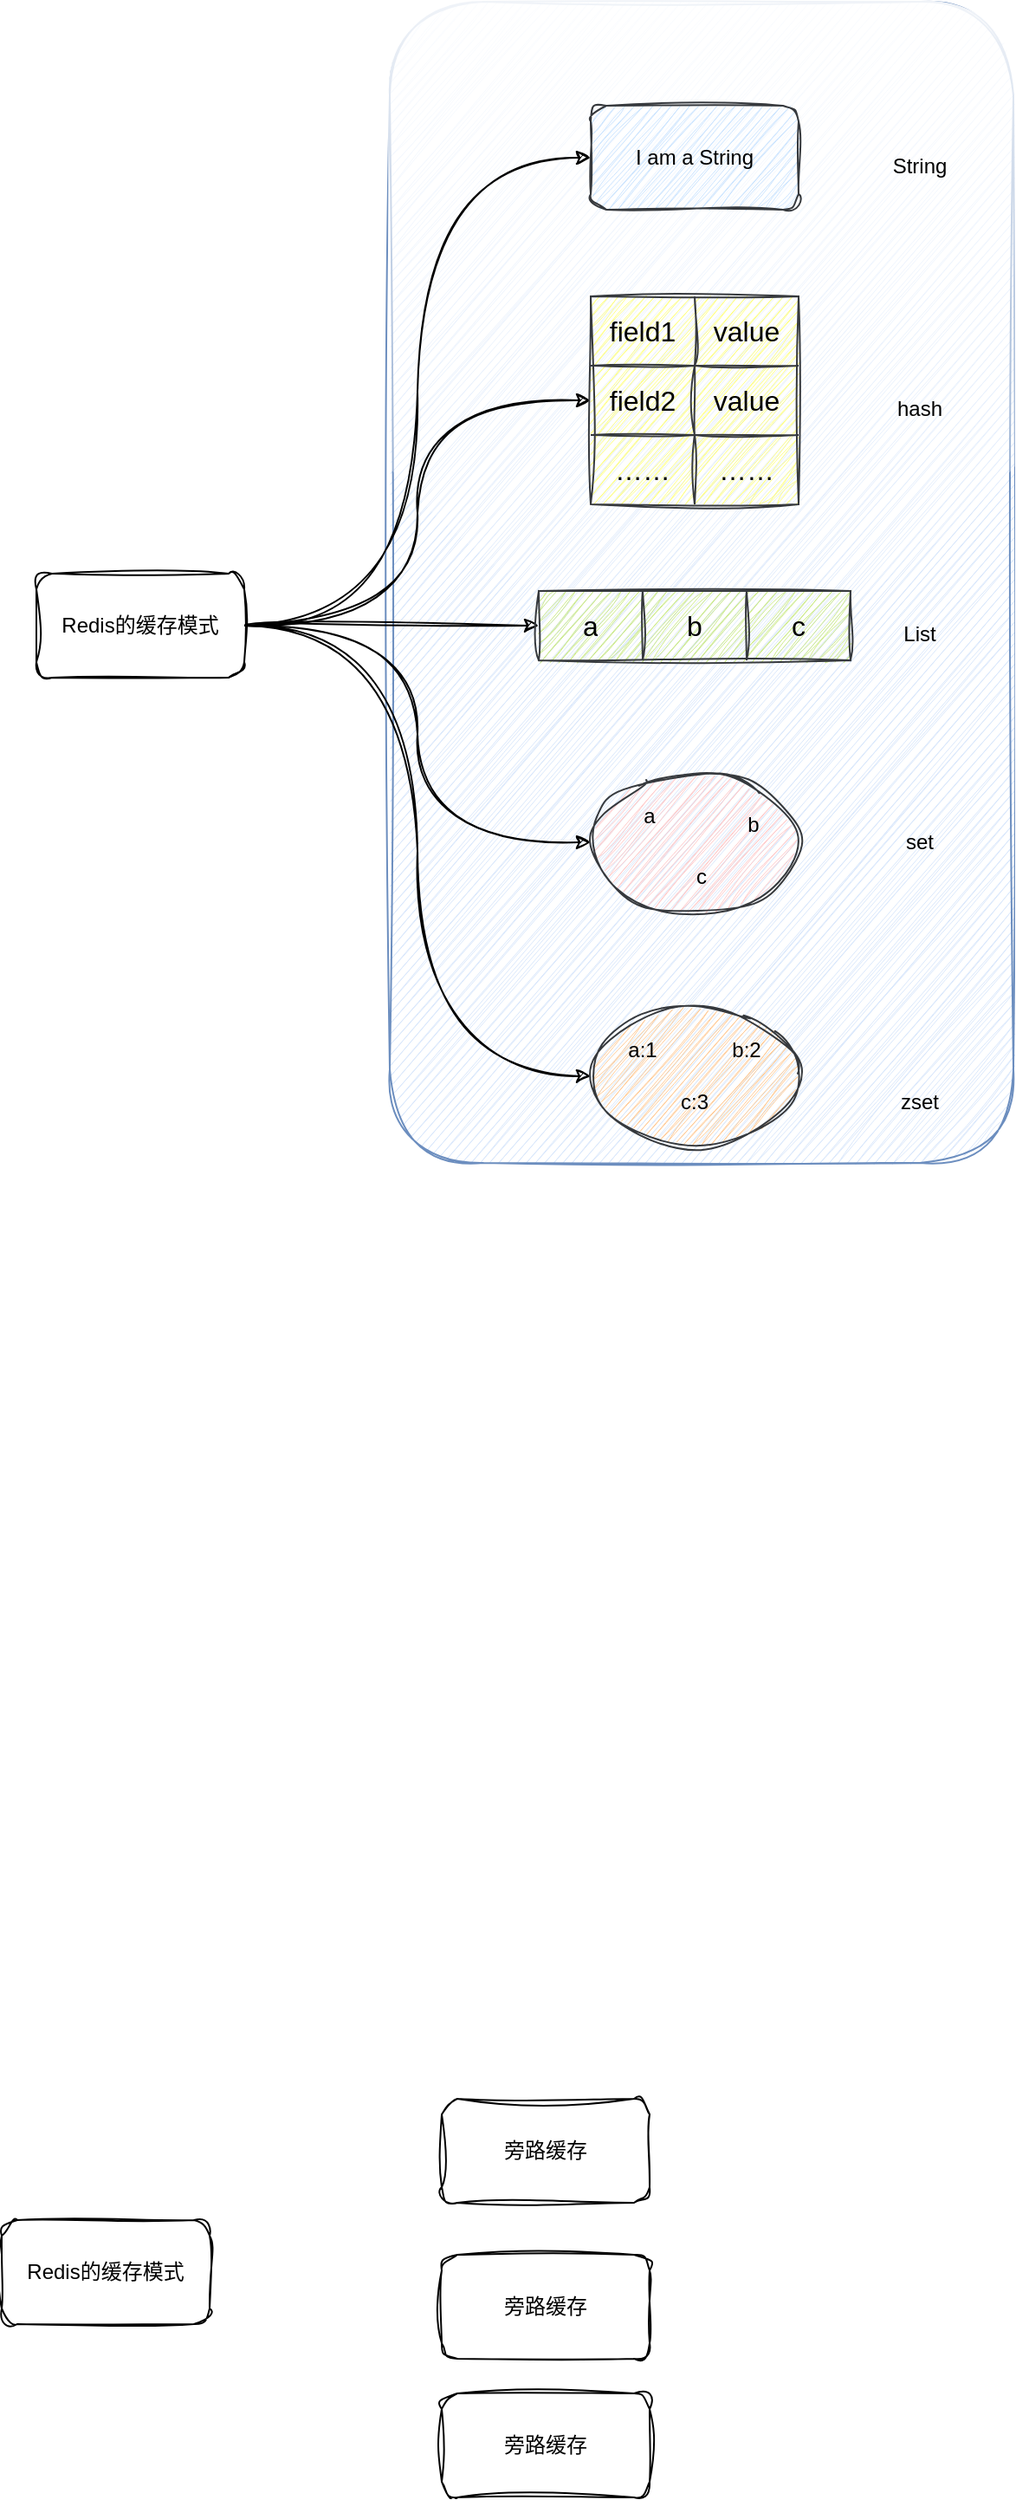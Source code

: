<mxfile version="27.1.6">
  <diagram name="第 1 页" id="JpC9TxQQeZvs9j9csCjL">
    <mxGraphModel dx="1213" dy="730" grid="1" gridSize="10" guides="1" tooltips="1" connect="1" arrows="1" fold="1" page="1" pageScale="1" pageWidth="827" pageHeight="1169" math="0" shadow="0">
      <root>
        <mxCell id="0" />
        <mxCell id="1" parent="0" />
        <mxCell id="3jgPLl_u1BnSBH8BocPv-46" value="" style="whiteSpace=wrap;html=1;rounded=1;glass=1;sketch=1;curveFitting=1;jiggle=2;fillColor=#dae8fc;strokeColor=#6c8ebf;" vertex="1" parent="1">
          <mxGeometry x="264" y="100" width="360" height="670" as="geometry" />
        </mxCell>
        <mxCell id="3jgPLl_u1BnSBH8BocPv-54" style="edgeStyle=orthogonalEdgeStyle;rounded=0;orthogonalLoop=1;jettySize=auto;html=1;exitX=1;exitY=0.5;exitDx=0;exitDy=0;entryX=0;entryY=0.5;entryDx=0;entryDy=0;curved=1;sketch=1;curveFitting=1;jiggle=2;" edge="1" parent="1" source="3jgPLl_u1BnSBH8BocPv-6" target="3jgPLl_u1BnSBH8BocPv-7">
          <mxGeometry relative="1" as="geometry" />
        </mxCell>
        <mxCell id="3jgPLl_u1BnSBH8BocPv-55" style="edgeStyle=orthogonalEdgeStyle;rounded=0;orthogonalLoop=1;jettySize=auto;html=1;exitX=1;exitY=0.5;exitDx=0;exitDy=0;curved=1;sketch=1;curveFitting=1;jiggle=2;" edge="1" parent="1" source="3jgPLl_u1BnSBH8BocPv-6" target="3jgPLl_u1BnSBH8BocPv-14">
          <mxGeometry relative="1" as="geometry" />
        </mxCell>
        <mxCell id="3jgPLl_u1BnSBH8BocPv-56" style="edgeStyle=orthogonalEdgeStyle;rounded=0;orthogonalLoop=1;jettySize=auto;html=1;exitX=1;exitY=0.5;exitDx=0;exitDy=0;curved=1;sketch=1;curveFitting=1;jiggle=2;" edge="1" parent="1" source="3jgPLl_u1BnSBH8BocPv-6" target="3jgPLl_u1BnSBH8BocPv-24">
          <mxGeometry relative="1" as="geometry" />
        </mxCell>
        <mxCell id="3jgPLl_u1BnSBH8BocPv-59" style="edgeStyle=orthogonalEdgeStyle;rounded=0;orthogonalLoop=1;jettySize=auto;html=1;exitX=1;exitY=0.5;exitDx=0;exitDy=0;entryX=0;entryY=0.5;entryDx=0;entryDy=0;curved=1;sketch=1;curveFitting=1;jiggle=2;" edge="1" parent="1" source="3jgPLl_u1BnSBH8BocPv-6" target="3jgPLl_u1BnSBH8BocPv-37">
          <mxGeometry relative="1" as="geometry" />
        </mxCell>
        <mxCell id="3jgPLl_u1BnSBH8BocPv-60" style="edgeStyle=orthogonalEdgeStyle;rounded=0;orthogonalLoop=1;jettySize=auto;html=1;exitX=1;exitY=0.5;exitDx=0;exitDy=0;entryX=0;entryY=0.5;entryDx=0;entryDy=0;curved=1;sketch=1;curveFitting=1;jiggle=2;" edge="1" parent="1" source="3jgPLl_u1BnSBH8BocPv-6" target="3jgPLl_u1BnSBH8BocPv-41">
          <mxGeometry relative="1" as="geometry" />
        </mxCell>
        <mxCell id="3jgPLl_u1BnSBH8BocPv-6" value="Redis的缓存模式" style="rounded=1;whiteSpace=wrap;html=1;sketch=1;curveFitting=1;jiggle=2;" vertex="1" parent="1">
          <mxGeometry x="60" y="430" width="120" height="60" as="geometry" />
        </mxCell>
        <mxCell id="3jgPLl_u1BnSBH8BocPv-7" value="I am a String" style="rounded=1;whiteSpace=wrap;html=1;sketch=1;curveFitting=1;jiggle=2;fillColor=#cce5ff;strokeColor=#36393d;" vertex="1" parent="1">
          <mxGeometry x="380" y="160" width="120" height="60" as="geometry" />
        </mxCell>
        <mxCell id="3jgPLl_u1BnSBH8BocPv-9" value="" style="shape=table;startSize=0;container=1;collapsible=0;childLayout=tableLayout;fontSize=16;fillColor=#ffff88;strokeColor=#36393d;rounded=1;sketch=1;curveFitting=1;jiggle=2;swimlaneLine=0;" vertex="1" parent="1">
          <mxGeometry x="380" y="270" width="120" height="120" as="geometry" />
        </mxCell>
        <mxCell id="3jgPLl_u1BnSBH8BocPv-10" value="" style="shape=tableRow;horizontal=0;startSize=0;swimlaneHead=0;swimlaneBody=0;strokeColor=inherit;top=0;left=0;bottom=0;right=0;collapsible=0;dropTarget=0;fillColor=none;points=[[0,0.5],[1,0.5]];portConstraint=eastwest;fontSize=16;" vertex="1" parent="3jgPLl_u1BnSBH8BocPv-9">
          <mxGeometry width="120" height="40" as="geometry" />
        </mxCell>
        <mxCell id="3jgPLl_u1BnSBH8BocPv-11" value="field1" style="shape=partialRectangle;html=1;whiteSpace=wrap;connectable=0;strokeColor=inherit;overflow=hidden;fillColor=none;top=0;left=0;bottom=0;right=0;pointerEvents=1;fontSize=16;" vertex="1" parent="3jgPLl_u1BnSBH8BocPv-10">
          <mxGeometry width="60" height="40" as="geometry">
            <mxRectangle width="60" height="40" as="alternateBounds" />
          </mxGeometry>
        </mxCell>
        <mxCell id="3jgPLl_u1BnSBH8BocPv-12" value="value" style="shape=partialRectangle;html=1;whiteSpace=wrap;connectable=0;strokeColor=inherit;overflow=hidden;fillColor=none;top=0;left=0;bottom=0;right=0;pointerEvents=1;fontSize=16;" vertex="1" parent="3jgPLl_u1BnSBH8BocPv-10">
          <mxGeometry x="60" width="60" height="40" as="geometry">
            <mxRectangle width="60" height="40" as="alternateBounds" />
          </mxGeometry>
        </mxCell>
        <mxCell id="3jgPLl_u1BnSBH8BocPv-14" value="" style="shape=tableRow;horizontal=0;startSize=0;swimlaneHead=0;swimlaneBody=0;strokeColor=inherit;top=0;left=0;bottom=0;right=0;collapsible=0;dropTarget=0;fillColor=none;points=[[0,0.5],[1,0.5]];portConstraint=eastwest;fontSize=16;" vertex="1" parent="3jgPLl_u1BnSBH8BocPv-9">
          <mxGeometry y="40" width="120" height="40" as="geometry" />
        </mxCell>
        <mxCell id="3jgPLl_u1BnSBH8BocPv-15" value="field2" style="shape=partialRectangle;html=1;whiteSpace=wrap;connectable=0;strokeColor=inherit;overflow=hidden;fillColor=none;top=0;left=0;bottom=0;right=0;pointerEvents=1;fontSize=16;" vertex="1" parent="3jgPLl_u1BnSBH8BocPv-14">
          <mxGeometry width="60" height="40" as="geometry">
            <mxRectangle width="60" height="40" as="alternateBounds" />
          </mxGeometry>
        </mxCell>
        <mxCell id="3jgPLl_u1BnSBH8BocPv-16" value="value" style="shape=partialRectangle;html=1;whiteSpace=wrap;connectable=0;strokeColor=inherit;overflow=hidden;fillColor=none;top=0;left=0;bottom=0;right=0;pointerEvents=1;fontSize=16;" vertex="1" parent="3jgPLl_u1BnSBH8BocPv-14">
          <mxGeometry x="60" width="60" height="40" as="geometry">
            <mxRectangle width="60" height="40" as="alternateBounds" />
          </mxGeometry>
        </mxCell>
        <mxCell id="3jgPLl_u1BnSBH8BocPv-18" value="" style="shape=tableRow;horizontal=0;startSize=0;swimlaneHead=0;swimlaneBody=0;strokeColor=inherit;top=0;left=0;bottom=0;right=0;collapsible=0;dropTarget=0;fillColor=none;points=[[0,0.5],[1,0.5]];portConstraint=eastwest;fontSize=16;" vertex="1" parent="3jgPLl_u1BnSBH8BocPv-9">
          <mxGeometry y="80" width="120" height="40" as="geometry" />
        </mxCell>
        <mxCell id="3jgPLl_u1BnSBH8BocPv-19" value="……" style="shape=partialRectangle;html=1;whiteSpace=wrap;connectable=0;strokeColor=inherit;overflow=hidden;fillColor=none;top=0;left=0;bottom=0;right=0;pointerEvents=1;fontSize=16;" vertex="1" parent="3jgPLl_u1BnSBH8BocPv-18">
          <mxGeometry width="60" height="40" as="geometry">
            <mxRectangle width="60" height="40" as="alternateBounds" />
          </mxGeometry>
        </mxCell>
        <mxCell id="3jgPLl_u1BnSBH8BocPv-20" value="……" style="shape=partialRectangle;html=1;whiteSpace=wrap;connectable=0;strokeColor=inherit;overflow=hidden;fillColor=none;top=0;left=0;bottom=0;right=0;pointerEvents=1;fontSize=16;" vertex="1" parent="3jgPLl_u1BnSBH8BocPv-18">
          <mxGeometry x="60" width="60" height="40" as="geometry">
            <mxRectangle width="60" height="40" as="alternateBounds" />
          </mxGeometry>
        </mxCell>
        <mxCell id="3jgPLl_u1BnSBH8BocPv-23" value="" style="shape=table;startSize=0;container=1;collapsible=0;childLayout=tableLayout;fontSize=16;rounded=1;sketch=1;curveFitting=1;jiggle=2;fillColor=#cdeb8b;strokeColor=#36393d;" vertex="1" parent="1">
          <mxGeometry x="350" y="440" width="180" height="40" as="geometry" />
        </mxCell>
        <mxCell id="3jgPLl_u1BnSBH8BocPv-24" value="" style="shape=tableRow;horizontal=0;startSize=0;swimlaneHead=0;swimlaneBody=0;strokeColor=inherit;top=0;left=0;bottom=0;right=0;collapsible=0;dropTarget=0;fillColor=none;points=[[0,0.5],[1,0.5]];portConstraint=eastwest;fontSize=16;" vertex="1" parent="3jgPLl_u1BnSBH8BocPv-23">
          <mxGeometry width="180" height="40" as="geometry" />
        </mxCell>
        <mxCell id="3jgPLl_u1BnSBH8BocPv-25" value="a" style="shape=partialRectangle;html=1;whiteSpace=wrap;connectable=0;strokeColor=inherit;overflow=hidden;fillColor=none;top=0;left=0;bottom=0;right=0;pointerEvents=1;fontSize=16;" vertex="1" parent="3jgPLl_u1BnSBH8BocPv-24">
          <mxGeometry width="60" height="40" as="geometry">
            <mxRectangle width="60" height="40" as="alternateBounds" />
          </mxGeometry>
        </mxCell>
        <mxCell id="3jgPLl_u1BnSBH8BocPv-26" value="b" style="shape=partialRectangle;html=1;whiteSpace=wrap;connectable=0;strokeColor=inherit;overflow=hidden;fillColor=none;top=0;left=0;bottom=0;right=0;pointerEvents=1;fontSize=16;" vertex="1" parent="3jgPLl_u1BnSBH8BocPv-24">
          <mxGeometry x="60" width="60" height="40" as="geometry">
            <mxRectangle width="60" height="40" as="alternateBounds" />
          </mxGeometry>
        </mxCell>
        <mxCell id="3jgPLl_u1BnSBH8BocPv-27" value="c" style="shape=partialRectangle;html=1;whiteSpace=wrap;connectable=0;strokeColor=inherit;overflow=hidden;fillColor=none;top=0;left=0;bottom=0;right=0;pointerEvents=1;fontSize=16;" vertex="1" parent="3jgPLl_u1BnSBH8BocPv-24">
          <mxGeometry x="120" width="60" height="40" as="geometry">
            <mxRectangle width="60" height="40" as="alternateBounds" />
          </mxGeometry>
        </mxCell>
        <mxCell id="3jgPLl_u1BnSBH8BocPv-37" value="" style="ellipse;whiteSpace=wrap;html=1;sketch=1;curveFitting=1;jiggle=2;fillColor=#ffcccc;strokeColor=#36393d;" vertex="1" parent="1">
          <mxGeometry x="380" y="545" width="120" height="80" as="geometry" />
        </mxCell>
        <mxCell id="3jgPLl_u1BnSBH8BocPv-38" value="a" style="text;html=1;align=center;verticalAlign=middle;whiteSpace=wrap;rounded=0;" vertex="1" parent="1">
          <mxGeometry x="384" y="555" width="60" height="30" as="geometry" />
        </mxCell>
        <mxCell id="3jgPLl_u1BnSBH8BocPv-39" value="b" style="text;html=1;align=center;verticalAlign=middle;whiteSpace=wrap;rounded=0;" vertex="1" parent="1">
          <mxGeometry x="444" y="560" width="60" height="30" as="geometry" />
        </mxCell>
        <mxCell id="3jgPLl_u1BnSBH8BocPv-40" value="c" style="text;html=1;align=center;verticalAlign=middle;whiteSpace=wrap;rounded=0;" vertex="1" parent="1">
          <mxGeometry x="414" y="590" width="60" height="30" as="geometry" />
        </mxCell>
        <mxCell id="3jgPLl_u1BnSBH8BocPv-41" value="" style="ellipse;whiteSpace=wrap;html=1;sketch=1;curveFitting=1;jiggle=2;fillColor=#ffcc99;strokeColor=#36393d;" vertex="1" parent="1">
          <mxGeometry x="380" y="680" width="120" height="80" as="geometry" />
        </mxCell>
        <mxCell id="3jgPLl_u1BnSBH8BocPv-42" value="a:1" style="text;html=1;align=center;verticalAlign=middle;whiteSpace=wrap;rounded=0;" vertex="1" parent="1">
          <mxGeometry x="380" y="690" width="60" height="30" as="geometry" />
        </mxCell>
        <mxCell id="3jgPLl_u1BnSBH8BocPv-44" value="b:2" style="text;html=1;align=center;verticalAlign=middle;whiteSpace=wrap;rounded=0;" vertex="1" parent="1">
          <mxGeometry x="440" y="690" width="60" height="30" as="geometry" />
        </mxCell>
        <mxCell id="3jgPLl_u1BnSBH8BocPv-45" value="c:3" style="text;html=1;align=center;verticalAlign=middle;whiteSpace=wrap;rounded=0;" vertex="1" parent="1">
          <mxGeometry x="410" y="720" width="60" height="30" as="geometry" />
        </mxCell>
        <mxCell id="3jgPLl_u1BnSBH8BocPv-47" value="String" style="text;html=1;align=center;verticalAlign=middle;whiteSpace=wrap;rounded=0;" vertex="1" parent="1">
          <mxGeometry x="540" y="180" width="60" height="30" as="geometry" />
        </mxCell>
        <mxCell id="3jgPLl_u1BnSBH8BocPv-48" value="hash" style="text;html=1;align=center;verticalAlign=middle;whiteSpace=wrap;rounded=0;" vertex="1" parent="1">
          <mxGeometry x="540" y="320" width="60" height="30" as="geometry" />
        </mxCell>
        <mxCell id="3jgPLl_u1BnSBH8BocPv-49" value="List" style="text;html=1;align=center;verticalAlign=middle;whiteSpace=wrap;rounded=0;" vertex="1" parent="1">
          <mxGeometry x="540" y="450" width="60" height="30" as="geometry" />
        </mxCell>
        <mxCell id="3jgPLl_u1BnSBH8BocPv-50" value="set" style="text;html=1;align=center;verticalAlign=middle;whiteSpace=wrap;rounded=0;" vertex="1" parent="1">
          <mxGeometry x="540" y="570" width="60" height="30" as="geometry" />
        </mxCell>
        <mxCell id="3jgPLl_u1BnSBH8BocPv-51" value="zset" style="text;html=1;align=center;verticalAlign=middle;whiteSpace=wrap;rounded=0;" vertex="1" parent="1">
          <mxGeometry x="540" y="720" width="60" height="30" as="geometry" />
        </mxCell>
        <mxCell id="3jgPLl_u1BnSBH8BocPv-68" value="Redis的缓存模式" style="rounded=1;whiteSpace=wrap;html=1;sketch=1;curveFitting=1;jiggle=2;" vertex="1" parent="1">
          <mxGeometry x="40" y="1380" width="120" height="60" as="geometry" />
        </mxCell>
        <mxCell id="3jgPLl_u1BnSBH8BocPv-98" value="旁路缓存" style="rounded=1;whiteSpace=wrap;html=1;sketch=1;curveFitting=1;jiggle=2;" vertex="1" parent="1">
          <mxGeometry x="294" y="1310" width="120" height="60" as="geometry" />
        </mxCell>
        <mxCell id="3jgPLl_u1BnSBH8BocPv-100" value="旁路缓存" style="rounded=1;whiteSpace=wrap;html=1;sketch=1;curveFitting=1;jiggle=2;" vertex="1" parent="1">
          <mxGeometry x="294" y="1400" width="120" height="60" as="geometry" />
        </mxCell>
        <mxCell id="3jgPLl_u1BnSBH8BocPv-101" value="旁路缓存" style="rounded=1;whiteSpace=wrap;html=1;sketch=1;curveFitting=1;jiggle=2;" vertex="1" parent="1">
          <mxGeometry x="294" y="1480" width="120" height="60" as="geometry" />
        </mxCell>
      </root>
    </mxGraphModel>
  </diagram>
</mxfile>
